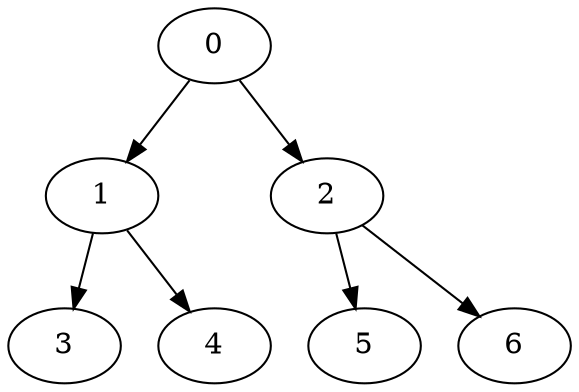 digraph g {
0;
1;
2;
3;
4;
5;
6;
0 -> 1 [weight=0];
0 -> 2 [weight=0];
1 -> 3 [weight=0];
1 -> 4 [weight=0];
2 -> 5 [weight=0];
2 -> 6 [weight=0];
}
